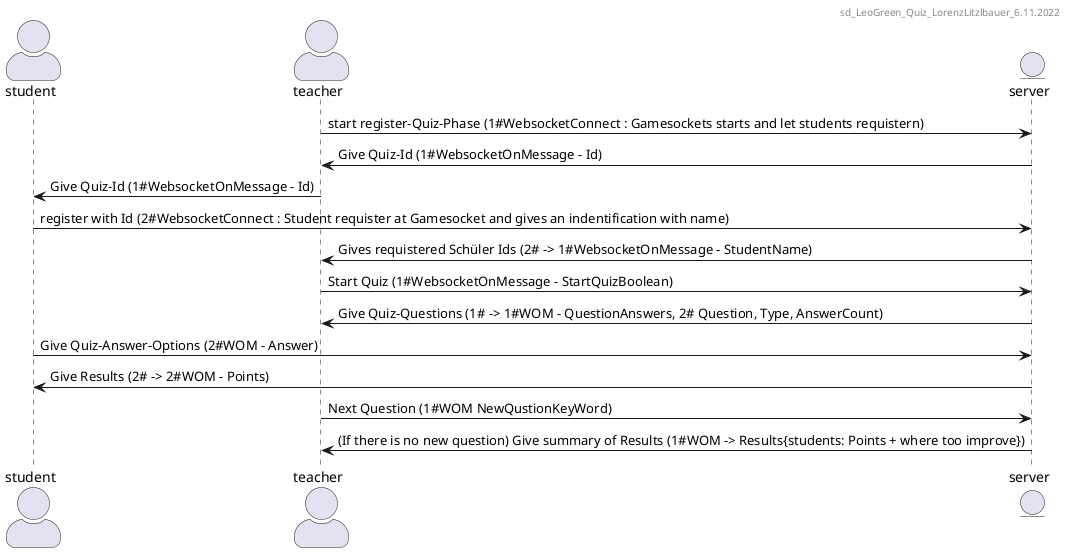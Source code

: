 @startuml LeoGreen_Quiz
skinparam actorStyle awesome

header sd_LeoGreen_Quiz_LorenzLitzlbauer_6.11.2022

actor student as sü
actor teacher as l
entity server as se

l -> se : start register-Quiz-Phase (1#WebsocketConnect : Gamesockets starts and let students requistern)
se -> l : Give Quiz-Id (1#WebsocketOnMessage - Id)
l -> sü : Give Quiz-Id (1#WebsocketOnMessage - Id)
sü -> se : register with Id (2#WebsocketConnect : Student requister at Gamesocket and gives an indentification with name)
se -> l : Gives requistered Schüler Ids (2# -> 1#WebsocketOnMessage - StudentName)
l -> se : Start Quiz (1#WebsocketOnMessage - StartQuizBoolean)
se -> l : Give Quiz-Questions (1# -> 1#WOM - QuestionAnswers, 2# Question, Type, AnswerCount)
sü -> se : Give Quiz-Answer-Options (2#WOM - Answer)
se -> sü : Give Results (2# -> 2#WOM - Points)
l -> se : Next Question (1#WOM NewQustionKeyWord)
se -> l : (If there is no new question) Give summary of Results (1#WOM -> Results{students: Points + where too improve}) 

@enduml
